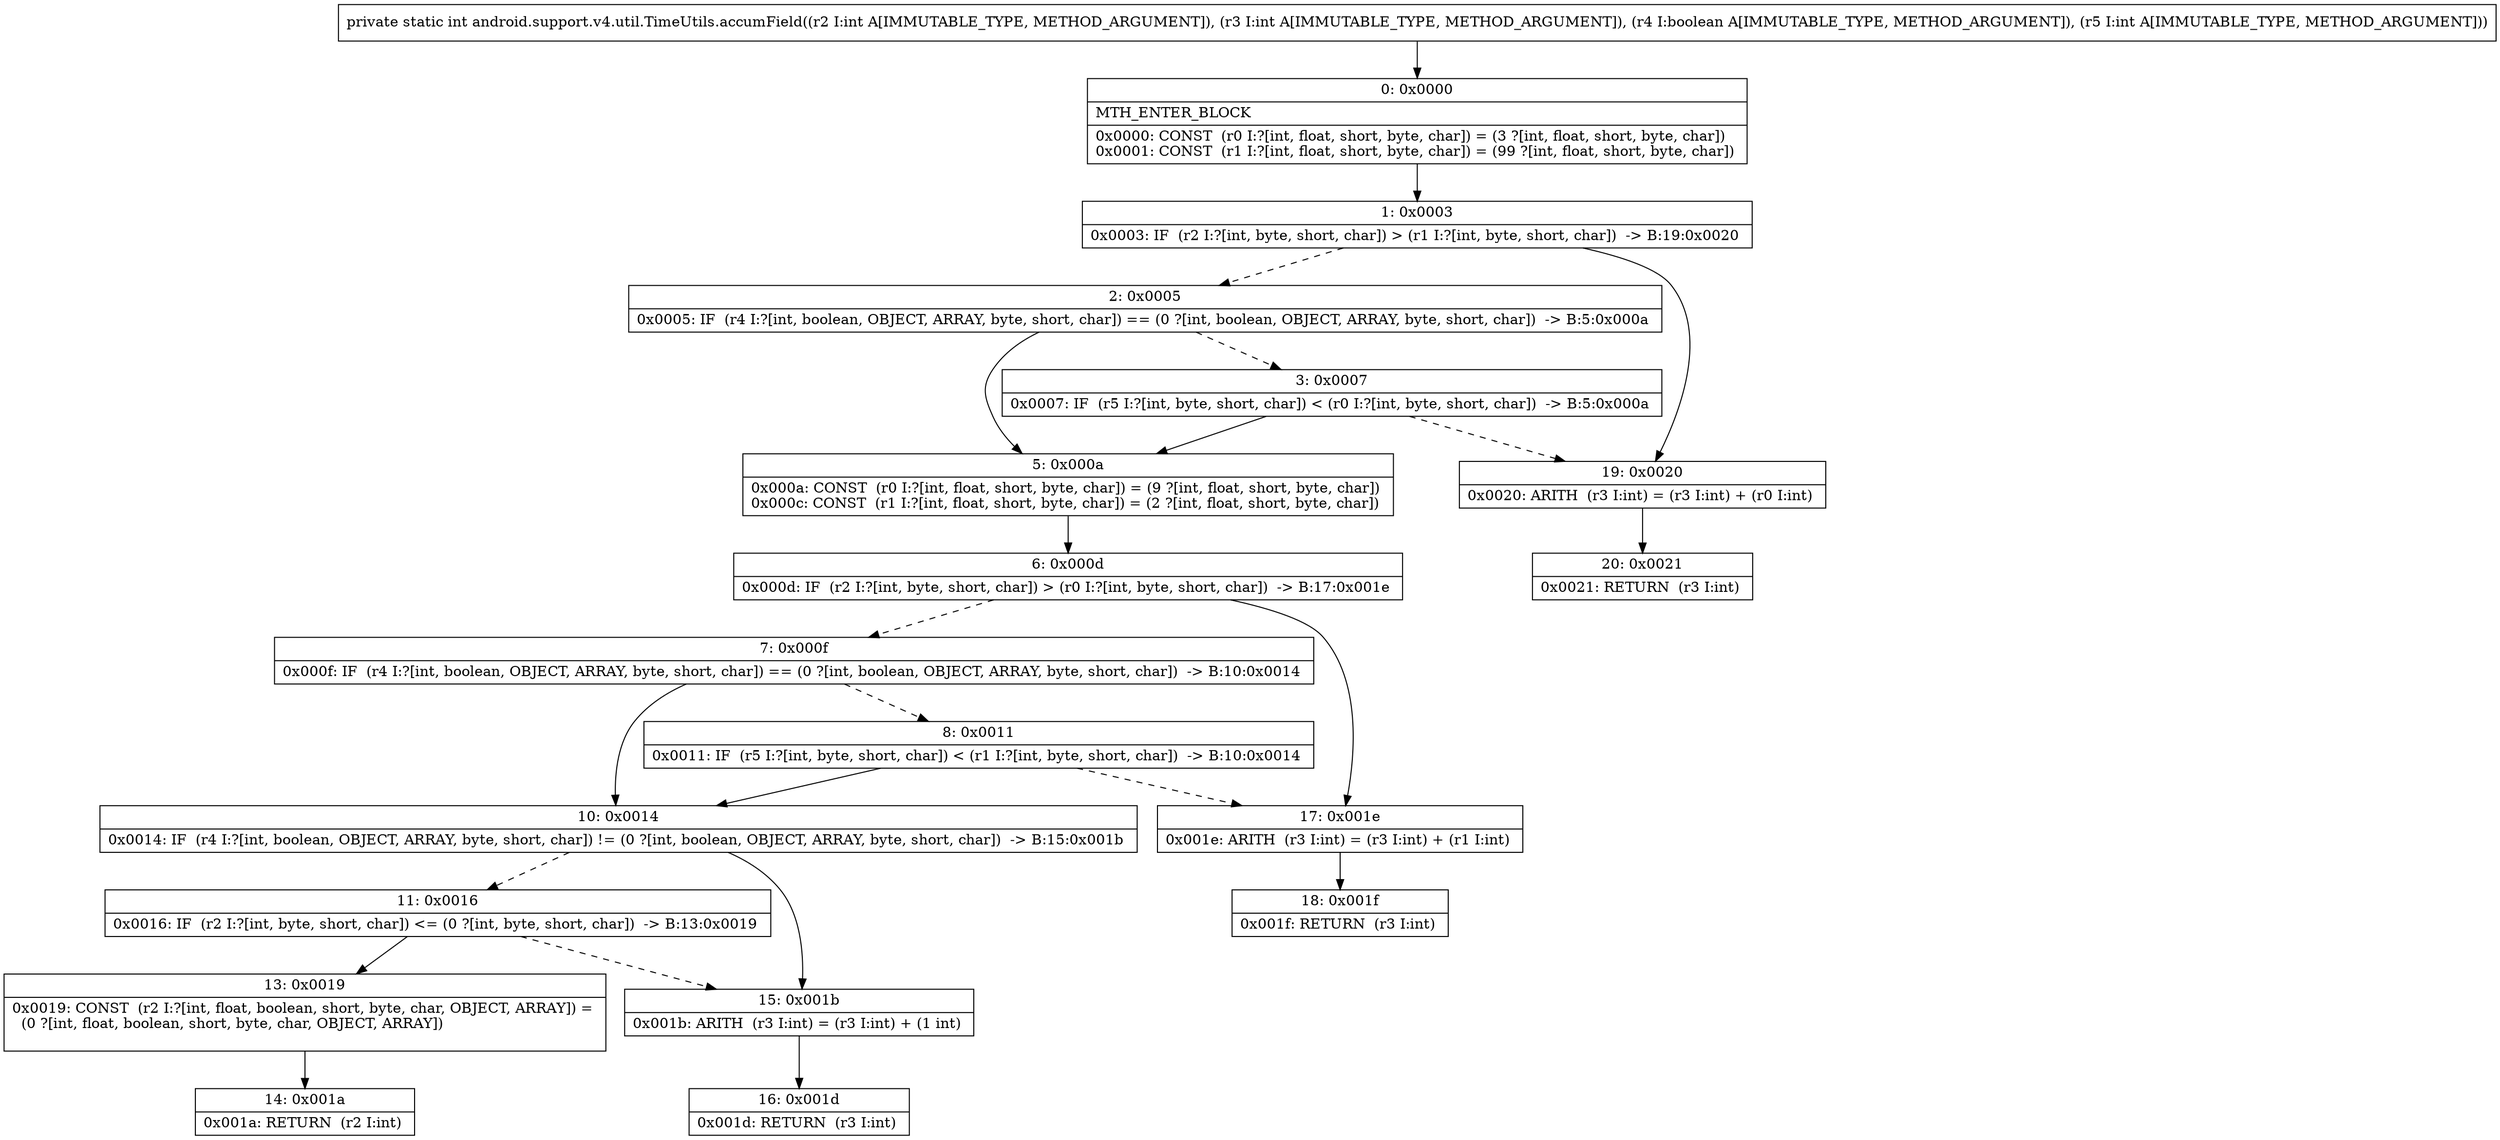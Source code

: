 digraph "CFG forandroid.support.v4.util.TimeUtils.accumField(IIZI)I" {
Node_0 [shape=record,label="{0\:\ 0x0000|MTH_ENTER_BLOCK\l|0x0000: CONST  (r0 I:?[int, float, short, byte, char]) = (3 ?[int, float, short, byte, char]) \l0x0001: CONST  (r1 I:?[int, float, short, byte, char]) = (99 ?[int, float, short, byte, char]) \l}"];
Node_1 [shape=record,label="{1\:\ 0x0003|0x0003: IF  (r2 I:?[int, byte, short, char]) \> (r1 I:?[int, byte, short, char])  \-\> B:19:0x0020 \l}"];
Node_2 [shape=record,label="{2\:\ 0x0005|0x0005: IF  (r4 I:?[int, boolean, OBJECT, ARRAY, byte, short, char]) == (0 ?[int, boolean, OBJECT, ARRAY, byte, short, char])  \-\> B:5:0x000a \l}"];
Node_3 [shape=record,label="{3\:\ 0x0007|0x0007: IF  (r5 I:?[int, byte, short, char]) \< (r0 I:?[int, byte, short, char])  \-\> B:5:0x000a \l}"];
Node_5 [shape=record,label="{5\:\ 0x000a|0x000a: CONST  (r0 I:?[int, float, short, byte, char]) = (9 ?[int, float, short, byte, char]) \l0x000c: CONST  (r1 I:?[int, float, short, byte, char]) = (2 ?[int, float, short, byte, char]) \l}"];
Node_6 [shape=record,label="{6\:\ 0x000d|0x000d: IF  (r2 I:?[int, byte, short, char]) \> (r0 I:?[int, byte, short, char])  \-\> B:17:0x001e \l}"];
Node_7 [shape=record,label="{7\:\ 0x000f|0x000f: IF  (r4 I:?[int, boolean, OBJECT, ARRAY, byte, short, char]) == (0 ?[int, boolean, OBJECT, ARRAY, byte, short, char])  \-\> B:10:0x0014 \l}"];
Node_8 [shape=record,label="{8\:\ 0x0011|0x0011: IF  (r5 I:?[int, byte, short, char]) \< (r1 I:?[int, byte, short, char])  \-\> B:10:0x0014 \l}"];
Node_10 [shape=record,label="{10\:\ 0x0014|0x0014: IF  (r4 I:?[int, boolean, OBJECT, ARRAY, byte, short, char]) != (0 ?[int, boolean, OBJECT, ARRAY, byte, short, char])  \-\> B:15:0x001b \l}"];
Node_11 [shape=record,label="{11\:\ 0x0016|0x0016: IF  (r2 I:?[int, byte, short, char]) \<= (0 ?[int, byte, short, char])  \-\> B:13:0x0019 \l}"];
Node_13 [shape=record,label="{13\:\ 0x0019|0x0019: CONST  (r2 I:?[int, float, boolean, short, byte, char, OBJECT, ARRAY]) = \l  (0 ?[int, float, boolean, short, byte, char, OBJECT, ARRAY])\l \l}"];
Node_14 [shape=record,label="{14\:\ 0x001a|0x001a: RETURN  (r2 I:int) \l}"];
Node_15 [shape=record,label="{15\:\ 0x001b|0x001b: ARITH  (r3 I:int) = (r3 I:int) + (1 int) \l}"];
Node_16 [shape=record,label="{16\:\ 0x001d|0x001d: RETURN  (r3 I:int) \l}"];
Node_17 [shape=record,label="{17\:\ 0x001e|0x001e: ARITH  (r3 I:int) = (r3 I:int) + (r1 I:int) \l}"];
Node_18 [shape=record,label="{18\:\ 0x001f|0x001f: RETURN  (r3 I:int) \l}"];
Node_19 [shape=record,label="{19\:\ 0x0020|0x0020: ARITH  (r3 I:int) = (r3 I:int) + (r0 I:int) \l}"];
Node_20 [shape=record,label="{20\:\ 0x0021|0x0021: RETURN  (r3 I:int) \l}"];
MethodNode[shape=record,label="{private static int android.support.v4.util.TimeUtils.accumField((r2 I:int A[IMMUTABLE_TYPE, METHOD_ARGUMENT]), (r3 I:int A[IMMUTABLE_TYPE, METHOD_ARGUMENT]), (r4 I:boolean A[IMMUTABLE_TYPE, METHOD_ARGUMENT]), (r5 I:int A[IMMUTABLE_TYPE, METHOD_ARGUMENT])) }"];
MethodNode -> Node_0;
Node_0 -> Node_1;
Node_1 -> Node_2[style=dashed];
Node_1 -> Node_19;
Node_2 -> Node_3[style=dashed];
Node_2 -> Node_5;
Node_3 -> Node_5;
Node_3 -> Node_19[style=dashed];
Node_5 -> Node_6;
Node_6 -> Node_7[style=dashed];
Node_6 -> Node_17;
Node_7 -> Node_8[style=dashed];
Node_7 -> Node_10;
Node_8 -> Node_10;
Node_8 -> Node_17[style=dashed];
Node_10 -> Node_11[style=dashed];
Node_10 -> Node_15;
Node_11 -> Node_13;
Node_11 -> Node_15[style=dashed];
Node_13 -> Node_14;
Node_15 -> Node_16;
Node_17 -> Node_18;
Node_19 -> Node_20;
}

